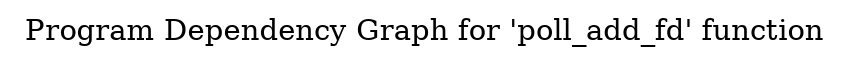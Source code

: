 digraph "Program Dependency Graph for 'poll_add_fd' function" {
	label="Program Dependency Graph for 'poll_add_fd' function";

}
